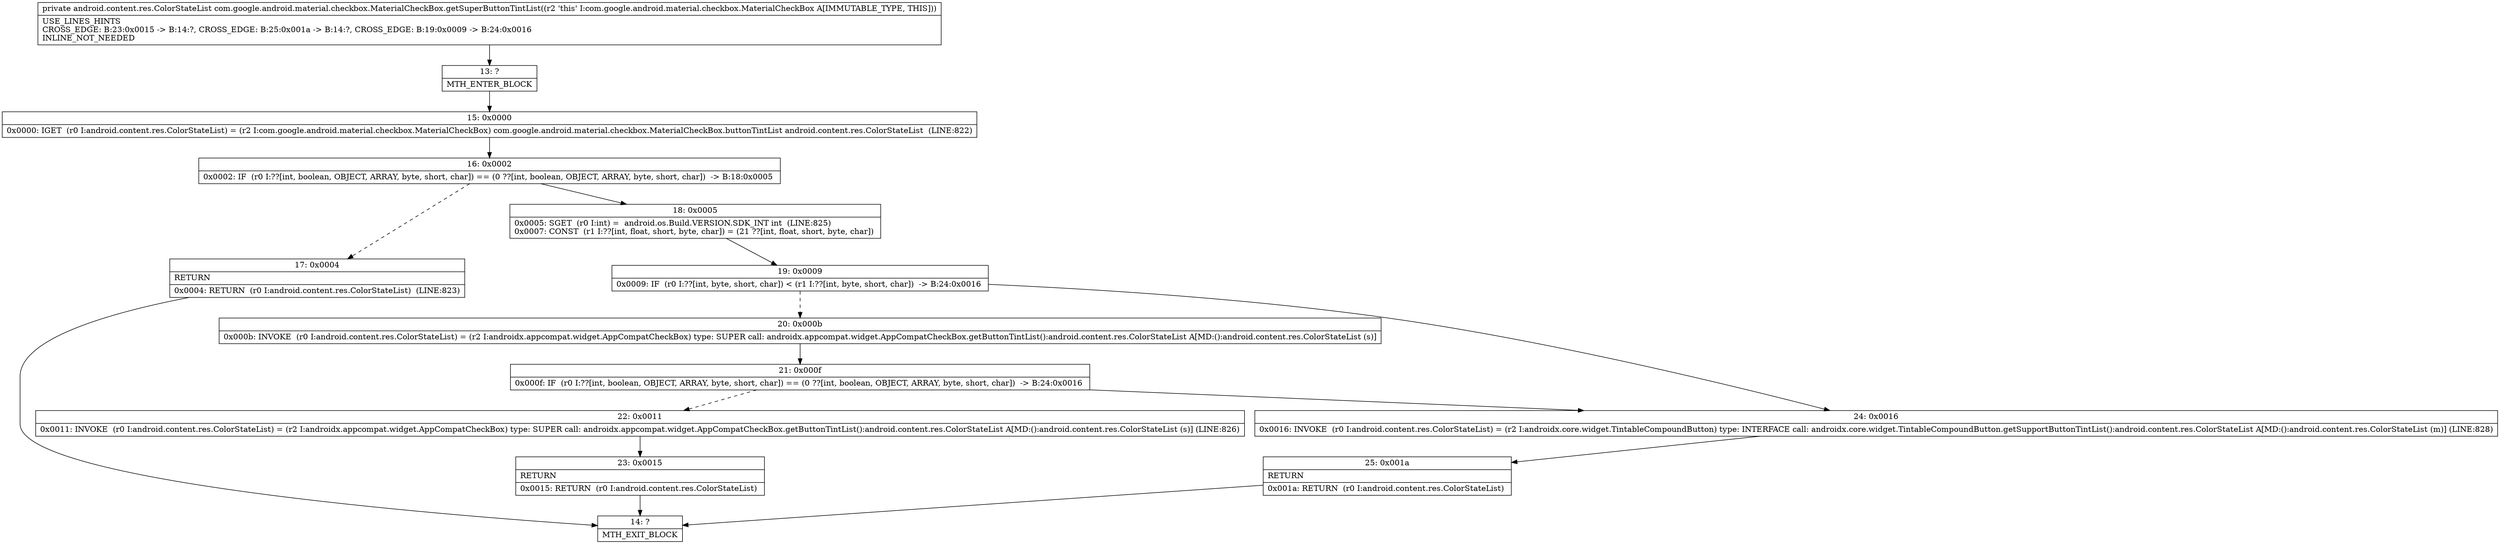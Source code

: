 digraph "CFG forcom.google.android.material.checkbox.MaterialCheckBox.getSuperButtonTintList()Landroid\/content\/res\/ColorStateList;" {
Node_13 [shape=record,label="{13\:\ ?|MTH_ENTER_BLOCK\l}"];
Node_15 [shape=record,label="{15\:\ 0x0000|0x0000: IGET  (r0 I:android.content.res.ColorStateList) = (r2 I:com.google.android.material.checkbox.MaterialCheckBox) com.google.android.material.checkbox.MaterialCheckBox.buttonTintList android.content.res.ColorStateList  (LINE:822)\l}"];
Node_16 [shape=record,label="{16\:\ 0x0002|0x0002: IF  (r0 I:??[int, boolean, OBJECT, ARRAY, byte, short, char]) == (0 ??[int, boolean, OBJECT, ARRAY, byte, short, char])  \-\> B:18:0x0005 \l}"];
Node_17 [shape=record,label="{17\:\ 0x0004|RETURN\l|0x0004: RETURN  (r0 I:android.content.res.ColorStateList)  (LINE:823)\l}"];
Node_14 [shape=record,label="{14\:\ ?|MTH_EXIT_BLOCK\l}"];
Node_18 [shape=record,label="{18\:\ 0x0005|0x0005: SGET  (r0 I:int) =  android.os.Build.VERSION.SDK_INT int  (LINE:825)\l0x0007: CONST  (r1 I:??[int, float, short, byte, char]) = (21 ??[int, float, short, byte, char]) \l}"];
Node_19 [shape=record,label="{19\:\ 0x0009|0x0009: IF  (r0 I:??[int, byte, short, char]) \< (r1 I:??[int, byte, short, char])  \-\> B:24:0x0016 \l}"];
Node_20 [shape=record,label="{20\:\ 0x000b|0x000b: INVOKE  (r0 I:android.content.res.ColorStateList) = (r2 I:androidx.appcompat.widget.AppCompatCheckBox) type: SUPER call: androidx.appcompat.widget.AppCompatCheckBox.getButtonTintList():android.content.res.ColorStateList A[MD:():android.content.res.ColorStateList (s)]\l}"];
Node_21 [shape=record,label="{21\:\ 0x000f|0x000f: IF  (r0 I:??[int, boolean, OBJECT, ARRAY, byte, short, char]) == (0 ??[int, boolean, OBJECT, ARRAY, byte, short, char])  \-\> B:24:0x0016 \l}"];
Node_22 [shape=record,label="{22\:\ 0x0011|0x0011: INVOKE  (r0 I:android.content.res.ColorStateList) = (r2 I:androidx.appcompat.widget.AppCompatCheckBox) type: SUPER call: androidx.appcompat.widget.AppCompatCheckBox.getButtonTintList():android.content.res.ColorStateList A[MD:():android.content.res.ColorStateList (s)] (LINE:826)\l}"];
Node_23 [shape=record,label="{23\:\ 0x0015|RETURN\l|0x0015: RETURN  (r0 I:android.content.res.ColorStateList) \l}"];
Node_24 [shape=record,label="{24\:\ 0x0016|0x0016: INVOKE  (r0 I:android.content.res.ColorStateList) = (r2 I:androidx.core.widget.TintableCompoundButton) type: INTERFACE call: androidx.core.widget.TintableCompoundButton.getSupportButtonTintList():android.content.res.ColorStateList A[MD:():android.content.res.ColorStateList (m)] (LINE:828)\l}"];
Node_25 [shape=record,label="{25\:\ 0x001a|RETURN\l|0x001a: RETURN  (r0 I:android.content.res.ColorStateList) \l}"];
MethodNode[shape=record,label="{private android.content.res.ColorStateList com.google.android.material.checkbox.MaterialCheckBox.getSuperButtonTintList((r2 'this' I:com.google.android.material.checkbox.MaterialCheckBox A[IMMUTABLE_TYPE, THIS]))  | USE_LINES_HINTS\lCROSS_EDGE: B:23:0x0015 \-\> B:14:?, CROSS_EDGE: B:25:0x001a \-\> B:14:?, CROSS_EDGE: B:19:0x0009 \-\> B:24:0x0016\lINLINE_NOT_NEEDED\l}"];
MethodNode -> Node_13;Node_13 -> Node_15;
Node_15 -> Node_16;
Node_16 -> Node_17[style=dashed];
Node_16 -> Node_18;
Node_17 -> Node_14;
Node_18 -> Node_19;
Node_19 -> Node_20[style=dashed];
Node_19 -> Node_24;
Node_20 -> Node_21;
Node_21 -> Node_22[style=dashed];
Node_21 -> Node_24;
Node_22 -> Node_23;
Node_23 -> Node_14;
Node_24 -> Node_25;
Node_25 -> Node_14;
}


